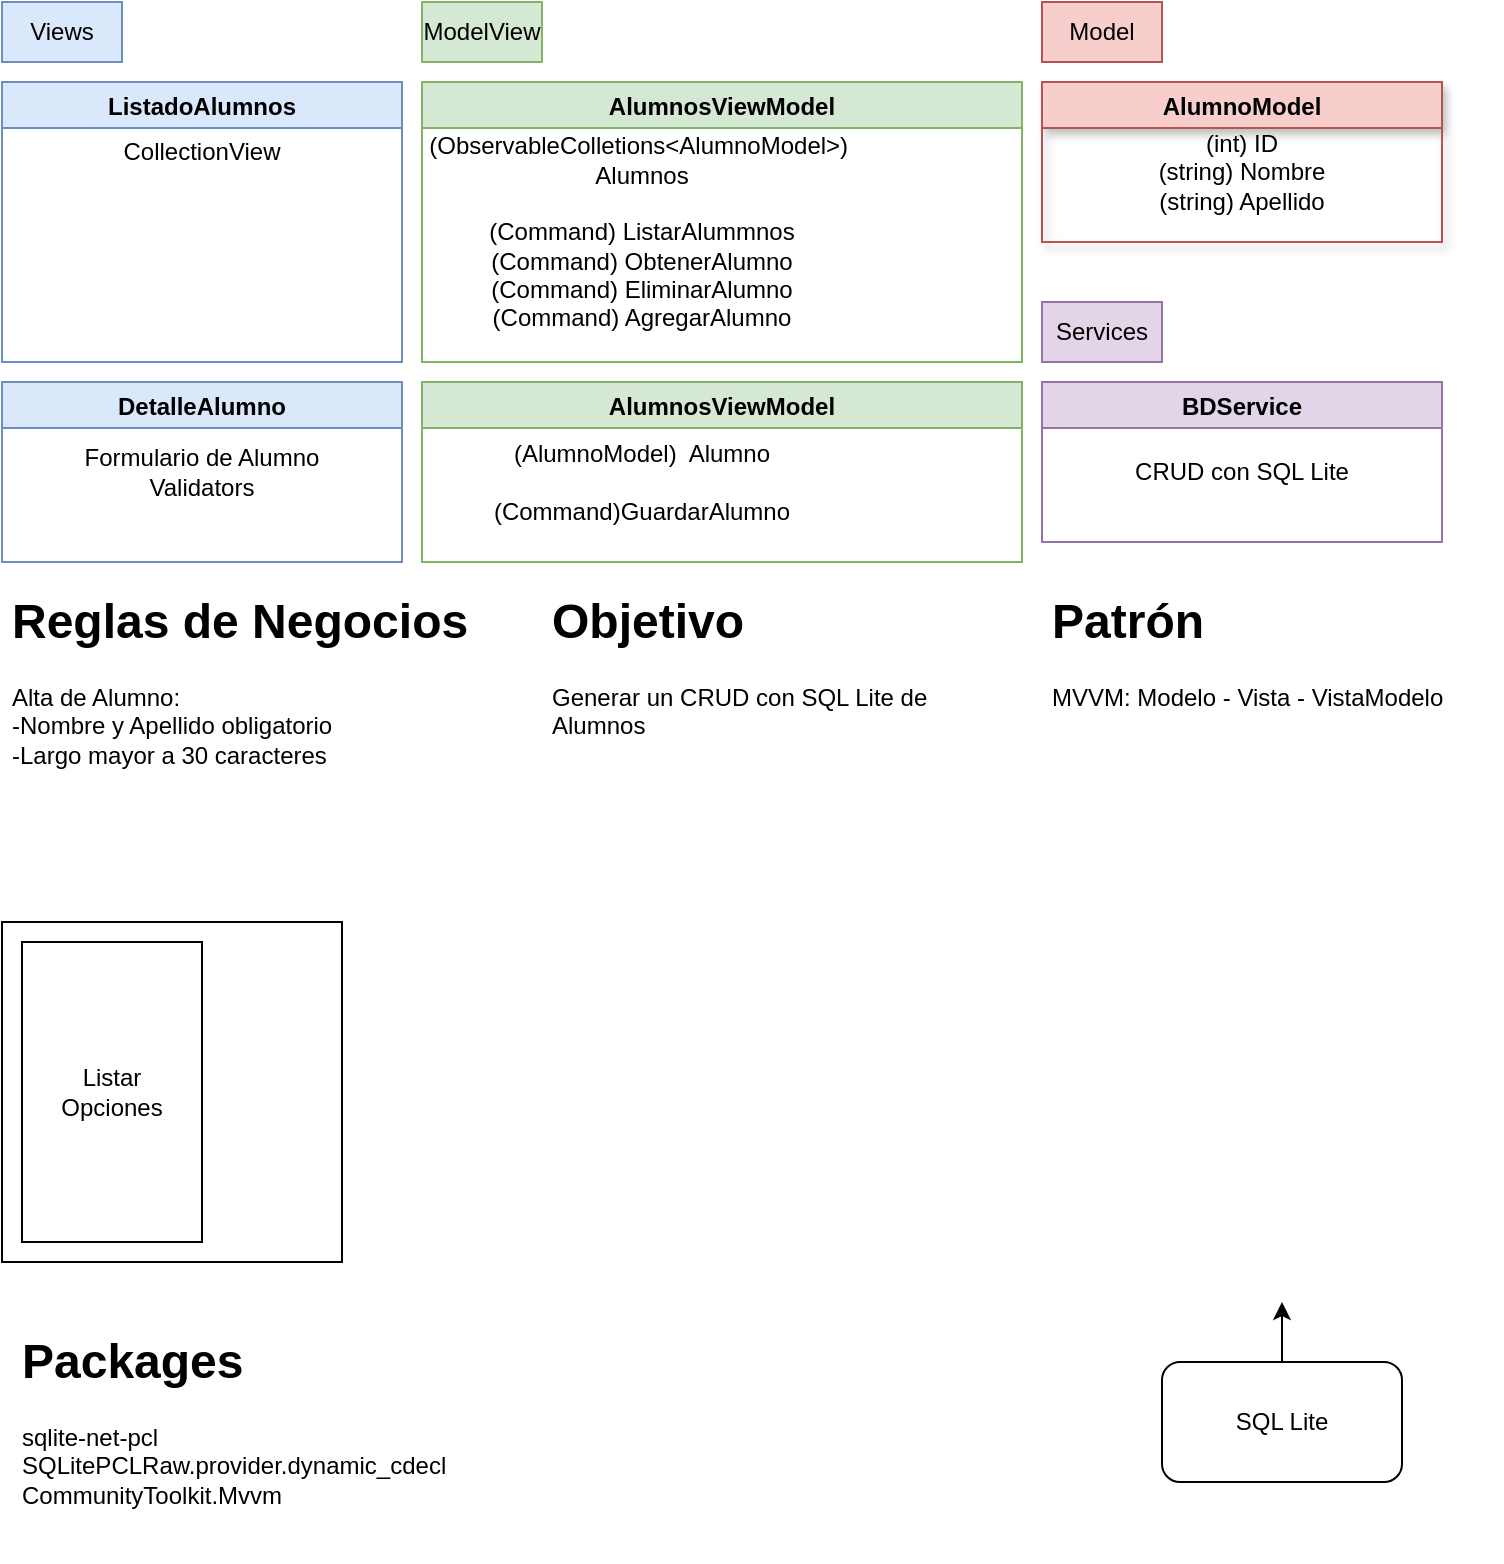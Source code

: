 <mxfile version="20.2.4" type="github">
  <diagram id="NB6mXYDmec099IJfaaXO" name="Página-1">
    <mxGraphModel dx="1145" dy="693" grid="1" gridSize="10" guides="1" tooltips="1" connect="1" arrows="1" fold="1" page="1" pageScale="1" pageWidth="827" pageHeight="1169" math="0" shadow="0">
      <root>
        <mxCell id="0" />
        <mxCell id="1" parent="0" />
        <mxCell id="c-SrezF3dRg-0r12ovPg-1" value="ListadoAlumnos" style="swimlane;fillColor=#dae8fc;strokeColor=#6c8ebf;" vertex="1" parent="1">
          <mxGeometry x="40" y="120" width="200" height="140" as="geometry" />
        </mxCell>
        <mxCell id="c-SrezF3dRg-0r12ovPg-15" value="CollectionView" style="text;html=1;strokeColor=none;fillColor=none;align=center;verticalAlign=middle;whiteSpace=wrap;rounded=0;" vertex="1" parent="c-SrezF3dRg-0r12ovPg-1">
          <mxGeometry y="20" width="200" height="30" as="geometry" />
        </mxCell>
        <mxCell id="c-SrezF3dRg-0r12ovPg-2" value="AlumnosViewModel" style="swimlane;fillColor=#d5e8d4;strokeColor=#82b366;startSize=23;" vertex="1" parent="1">
          <mxGeometry x="250" y="120" width="300" height="140" as="geometry" />
        </mxCell>
        <mxCell id="c-SrezF3dRg-0r12ovPg-11" value="(ObservableColletions&amp;lt;AlumnoModel&amp;gt;)&amp;nbsp; Alumnos&lt;br&gt;&lt;br&gt;(Command) ListarAlummnos&lt;br&gt;(Command) ObtenerAlumno&lt;br&gt;(Command) EliminarAlumno&lt;br&gt;(Command) AgregarAlumno" style="text;html=1;strokeColor=none;fillColor=none;align=center;verticalAlign=middle;whiteSpace=wrap;rounded=0;" vertex="1" parent="c-SrezF3dRg-0r12ovPg-2">
          <mxGeometry x="20" y="20" width="180" height="110" as="geometry" />
        </mxCell>
        <mxCell id="c-SrezF3dRg-0r12ovPg-3" value="Views" style="text;html=1;strokeColor=#6c8ebf;fillColor=#dae8fc;align=center;verticalAlign=middle;whiteSpace=wrap;rounded=0;" vertex="1" parent="1">
          <mxGeometry x="40" y="80" width="60" height="30" as="geometry" />
        </mxCell>
        <mxCell id="c-SrezF3dRg-0r12ovPg-4" value="ModelView" style="text;html=1;strokeColor=#82b366;fillColor=#d5e8d4;align=center;verticalAlign=middle;whiteSpace=wrap;rounded=0;" vertex="1" parent="1">
          <mxGeometry x="250" y="80" width="60" height="30" as="geometry" />
        </mxCell>
        <mxCell id="c-SrezF3dRg-0r12ovPg-5" value="Model" style="text;html=1;strokeColor=#b85450;fillColor=#f8cecc;align=center;verticalAlign=middle;whiteSpace=wrap;rounded=0;" vertex="1" parent="1">
          <mxGeometry x="560" y="80" width="60" height="30" as="geometry" />
        </mxCell>
        <mxCell id="c-SrezF3dRg-0r12ovPg-6" value="AlumnoModel" style="swimlane;fillColor=#f8cecc;strokeColor=#b85450;swimlaneFillColor=none;glass=0;shadow=1;" vertex="1" parent="1">
          <mxGeometry x="560" y="120" width="200" height="80" as="geometry" />
        </mxCell>
        <mxCell id="c-SrezF3dRg-0r12ovPg-9" value="(int) ID&lt;br&gt;(string) Nombre&lt;br&gt;(string) Apellido" style="text;html=1;strokeColor=none;fillColor=none;align=center;verticalAlign=middle;whiteSpace=wrap;rounded=0;" vertex="1" parent="c-SrezF3dRg-0r12ovPg-6">
          <mxGeometry x="10" y="30" width="180" height="30" as="geometry" />
        </mxCell>
        <mxCell id="c-SrezF3dRg-0r12ovPg-7" value="&lt;h1&gt;Objetivo&lt;/h1&gt;&lt;p&gt;Generar un CRUD con SQL Lite de Alumnos&lt;/p&gt;" style="text;html=1;strokeColor=none;fillColor=none;spacing=5;spacingTop=-20;whiteSpace=wrap;overflow=hidden;rounded=0;" vertex="1" parent="1">
          <mxGeometry x="310" y="370" width="200" height="120" as="geometry" />
        </mxCell>
        <mxCell id="c-SrezF3dRg-0r12ovPg-8" value="DetalleAlumno" style="swimlane;fillColor=#dae8fc;strokeColor=#6c8ebf;" vertex="1" parent="1">
          <mxGeometry x="40" y="270" width="200" height="90" as="geometry" />
        </mxCell>
        <mxCell id="c-SrezF3dRg-0r12ovPg-16" value="Formulario de Alumno&lt;br&gt;Validators" style="text;html=1;strokeColor=none;fillColor=none;align=center;verticalAlign=middle;whiteSpace=wrap;rounded=0;" vertex="1" parent="c-SrezF3dRg-0r12ovPg-8">
          <mxGeometry y="30" width="200" height="30" as="geometry" />
        </mxCell>
        <mxCell id="c-SrezF3dRg-0r12ovPg-13" value="AlumnosViewModel" style="swimlane;fillColor=#d5e8d4;strokeColor=#82b366;startSize=23;" vertex="1" parent="1">
          <mxGeometry x="250" y="270" width="300" height="90" as="geometry" />
        </mxCell>
        <mxCell id="c-SrezF3dRg-0r12ovPg-14" value="(AlumnoModel)&amp;nbsp; Alumno&lt;br&gt;&lt;br&gt;(Command)GuardarAlumno&lt;br&gt;" style="text;html=1;strokeColor=none;fillColor=none;align=center;verticalAlign=middle;whiteSpace=wrap;rounded=0;" vertex="1" parent="c-SrezF3dRg-0r12ovPg-13">
          <mxGeometry x="20" y="20" width="180" height="60" as="geometry" />
        </mxCell>
        <mxCell id="c-SrezF3dRg-0r12ovPg-17" value="&lt;h1&gt;Reglas de Negocios&lt;/h1&gt;&lt;div&gt;Alta de Alumno:&lt;br&gt;-Nombre y Apellido obligatorio&lt;br&gt;-Largo mayor a 30 caracteres&lt;/div&gt;" style="text;html=1;strokeColor=none;fillColor=none;spacing=5;spacingTop=-20;whiteSpace=wrap;overflow=hidden;rounded=0;" vertex="1" parent="1">
          <mxGeometry x="40" y="370" width="270" height="120" as="geometry" />
        </mxCell>
        <mxCell id="c-SrezF3dRg-0r12ovPg-18" value="" style="whiteSpace=wrap;html=1;aspect=fixed;" vertex="1" parent="1">
          <mxGeometry x="40" y="540" width="170" height="170" as="geometry" />
        </mxCell>
        <mxCell id="c-SrezF3dRg-0r12ovPg-19" value="Listar&lt;br&gt;Opciones" style="rounded=0;whiteSpace=wrap;html=1;" vertex="1" parent="1">
          <mxGeometry x="50" y="550" width="90" height="150" as="geometry" />
        </mxCell>
        <mxCell id="c-SrezF3dRg-0r12ovPg-21" value="Services" style="text;html=1;strokeColor=#9673a6;fillColor=#e1d5e7;align=center;verticalAlign=middle;whiteSpace=wrap;rounded=0;" vertex="1" parent="1">
          <mxGeometry x="560" y="230" width="60" height="30" as="geometry" />
        </mxCell>
        <mxCell id="c-SrezF3dRg-0r12ovPg-22" value="BDService" style="swimlane;fillColor=#e1d5e7;strokeColor=#9673a6;" vertex="1" parent="1">
          <mxGeometry x="560" y="270" width="200" height="80" as="geometry" />
        </mxCell>
        <mxCell id="c-SrezF3dRg-0r12ovPg-23" value="CRUD con SQL Lite" style="text;html=1;strokeColor=none;fillColor=none;align=center;verticalAlign=middle;whiteSpace=wrap;rounded=0;" vertex="1" parent="c-SrezF3dRg-0r12ovPg-22">
          <mxGeometry x="10" y="30" width="180" height="30" as="geometry" />
        </mxCell>
        <mxCell id="c-SrezF3dRg-0r12ovPg-24" value="&lt;h1&gt;Patrón&lt;/h1&gt;&lt;div&gt;MVVM: Modelo - Vista - VistaModelo&lt;/div&gt;" style="text;html=1;strokeColor=none;fillColor=none;spacing=5;spacingTop=-20;whiteSpace=wrap;overflow=hidden;rounded=0;" vertex="1" parent="1">
          <mxGeometry x="560" y="370" width="230" height="120" as="geometry" />
        </mxCell>
        <mxCell id="c-SrezF3dRg-0r12ovPg-25" value="" style="shape=image;verticalLabelPosition=bottom;labelBackgroundColor=default;verticalAlign=top;aspect=fixed;imageAspect=0;image=https://docs.microsoft.com/en-us/learn/dot-net-maui/store-local-data/media/2-data-storage-options.svg;" vertex="1" parent="1">
          <mxGeometry x="277.24" y="570" width="482.76" height="140" as="geometry" />
        </mxCell>
        <mxCell id="c-SrezF3dRg-0r12ovPg-27" style="edgeStyle=orthogonalEdgeStyle;rounded=0;orthogonalLoop=1;jettySize=auto;html=1;" edge="1" parent="1" source="c-SrezF3dRg-0r12ovPg-26">
          <mxGeometry relative="1" as="geometry">
            <mxPoint x="680" y="730" as="targetPoint" />
          </mxGeometry>
        </mxCell>
        <mxCell id="c-SrezF3dRg-0r12ovPg-26" value="SQL Lite" style="rounded=1;whiteSpace=wrap;html=1;" vertex="1" parent="1">
          <mxGeometry x="620" y="760" width="120" height="60" as="geometry" />
        </mxCell>
        <mxCell id="c-SrezF3dRg-0r12ovPg-28" value="&lt;h1&gt;Packages&lt;/h1&gt;&lt;div&gt;sqlite-net-pcl&lt;br&gt;&lt;/div&gt;&lt;div&gt;SQLitePCLRaw.provider.dynamic_cdecl&lt;br&gt;&lt;/div&gt;&lt;div&gt;CommunityToolkit.Mvvm&lt;/div&gt;" style="text;html=1;strokeColor=none;fillColor=none;spacing=5;spacingTop=-20;whiteSpace=wrap;overflow=hidden;rounded=0;" vertex="1" parent="1">
          <mxGeometry x="45" y="740" width="275" height="120" as="geometry" />
        </mxCell>
      </root>
    </mxGraphModel>
  </diagram>
</mxfile>
